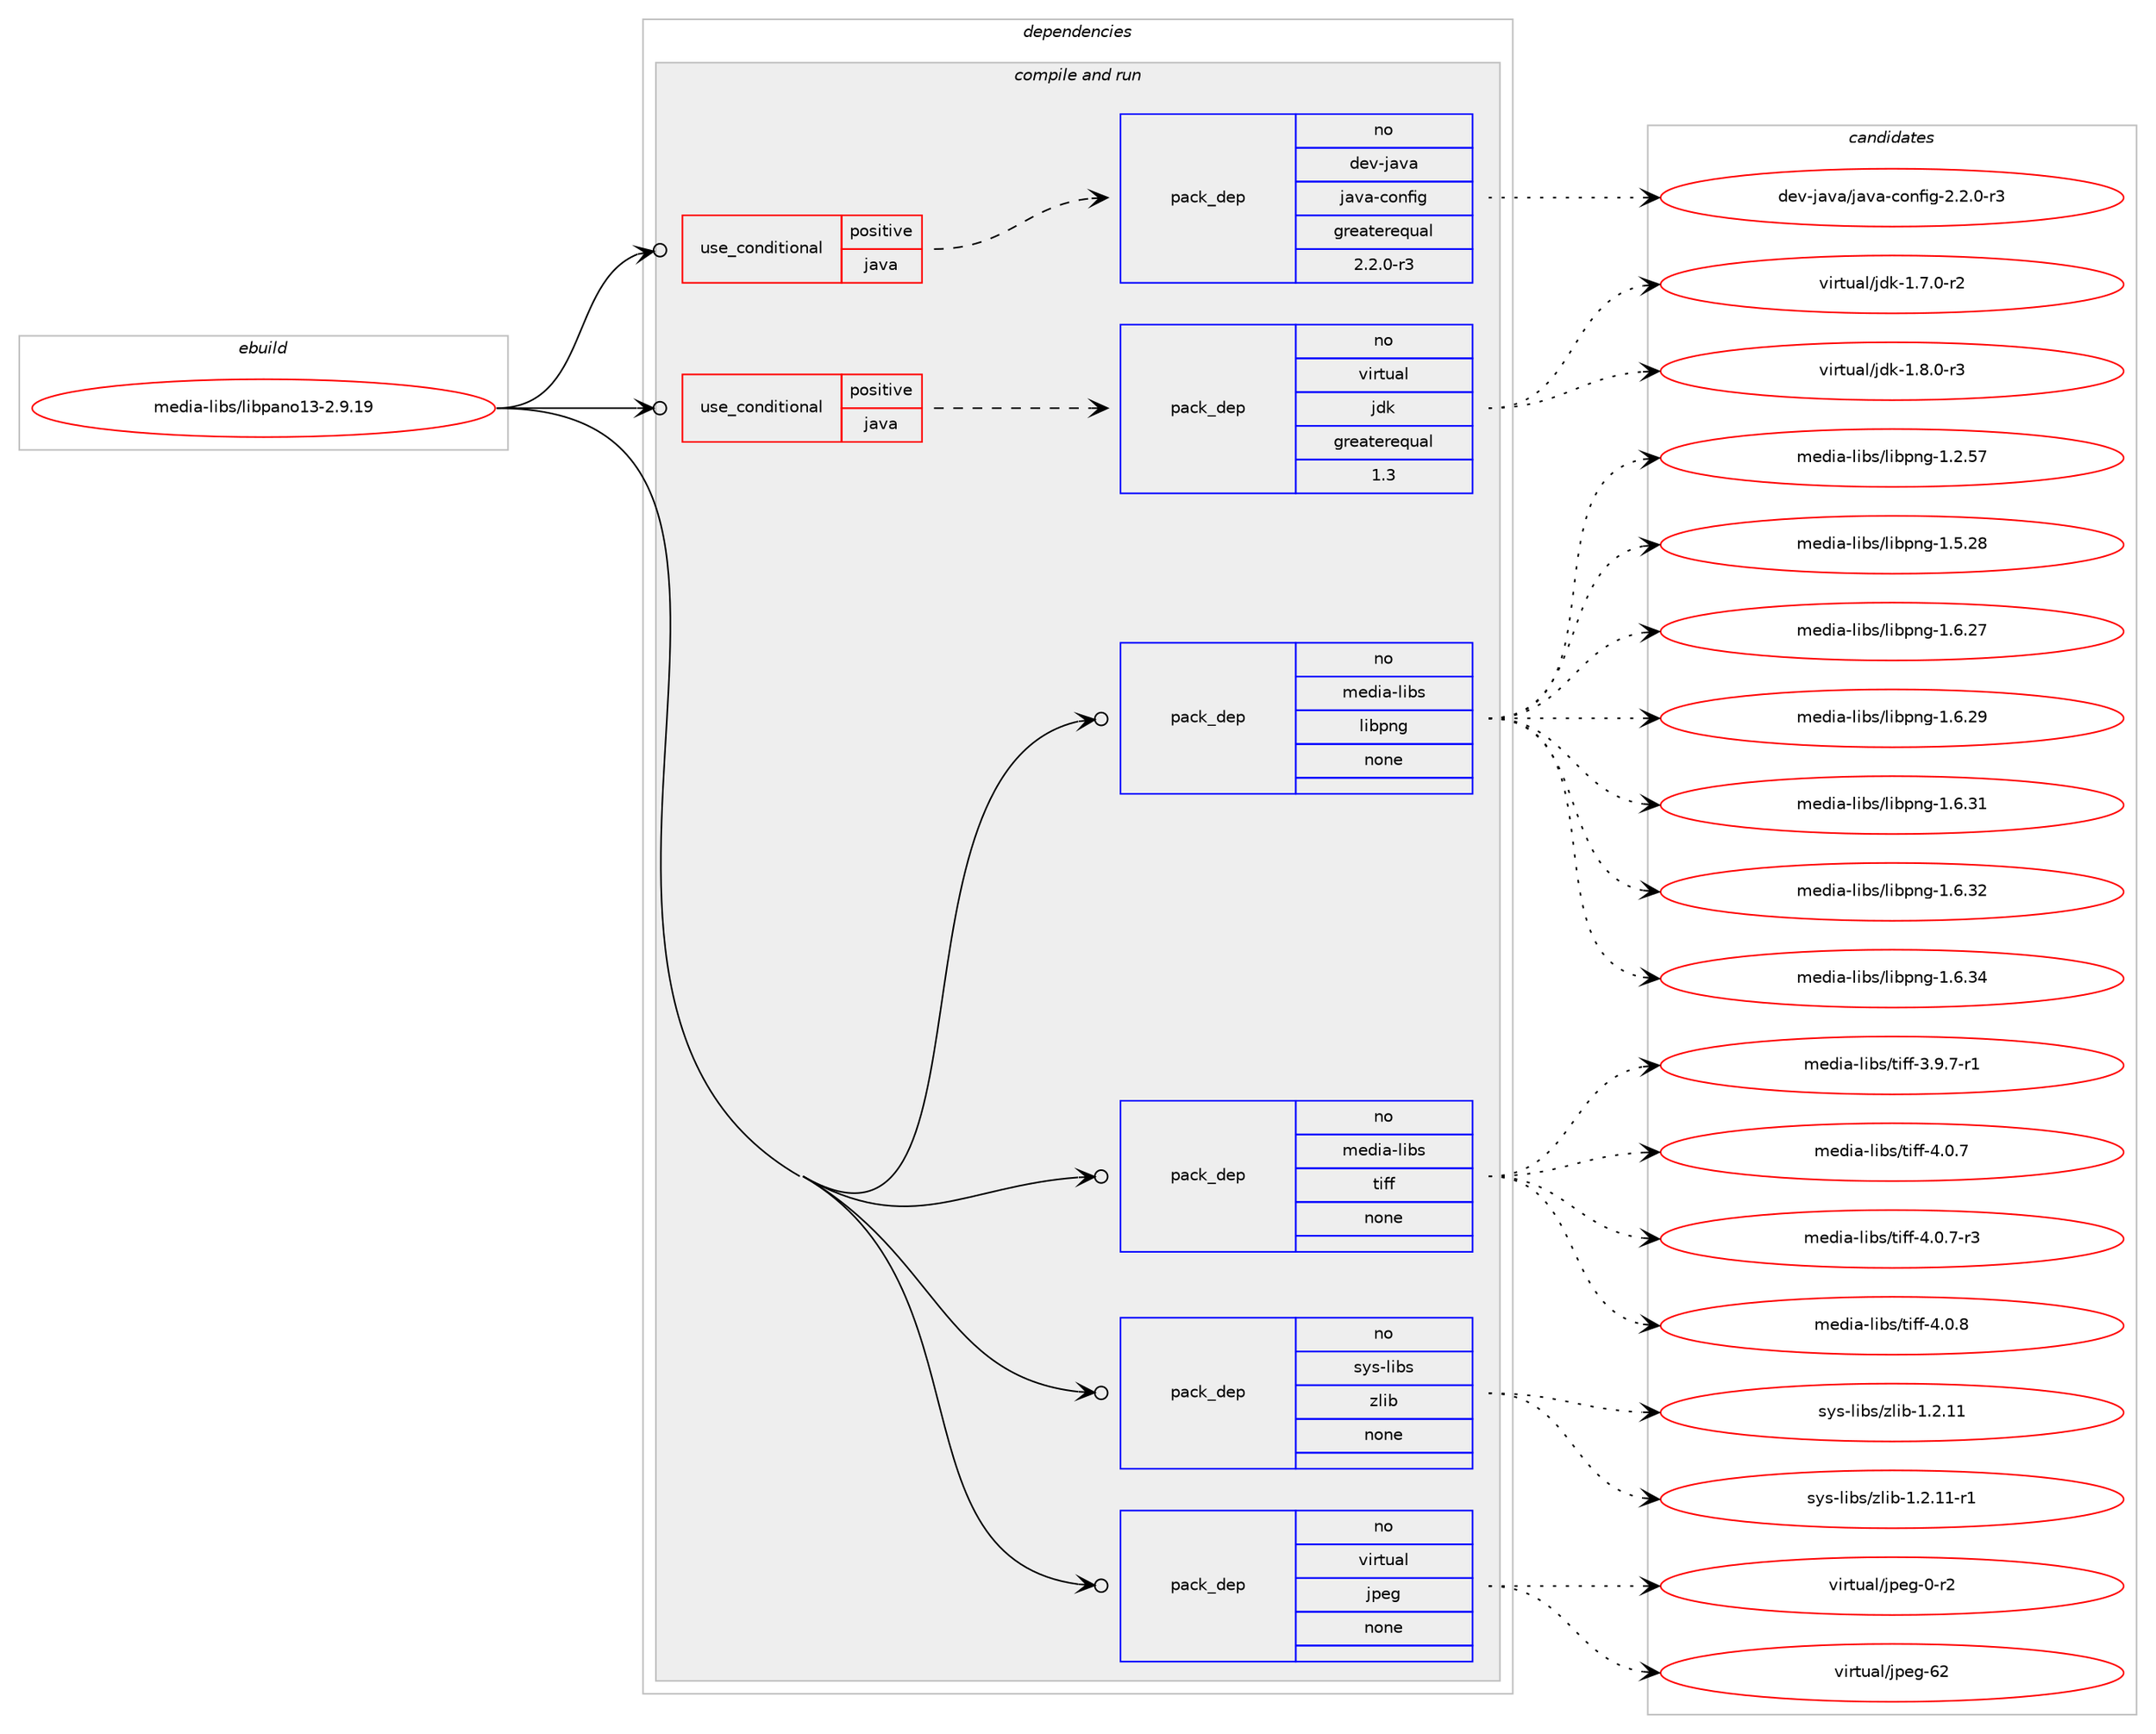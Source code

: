 digraph prolog {

# *************
# Graph options
# *************

newrank=true;
concentrate=true;
compound=true;
graph [rankdir=LR,fontname=Helvetica,fontsize=10,ranksep=1.5];#, ranksep=2.5, nodesep=0.2];
edge  [arrowhead=vee];
node  [fontname=Helvetica,fontsize=10];

# **********
# The ebuild
# **********

subgraph cluster_leftcol {
color=gray;
rank=same;
label=<<i>ebuild</i>>;
id [label="media-libs/libpano13-2.9.19", color=red, width=4, href="../media-libs/libpano13-2.9.19.svg"];
}

# ****************
# The dependencies
# ****************

subgraph cluster_midcol {
color=gray;
label=<<i>dependencies</i>>;
subgraph cluster_compile {
fillcolor="#eeeeee";
style=filled;
label=<<i>compile</i>>;
}
subgraph cluster_compileandrun {
fillcolor="#eeeeee";
style=filled;
label=<<i>compile and run</i>>;
subgraph cond89943 {
dependency364846 [label=<<TABLE BORDER="0" CELLBORDER="1" CELLSPACING="0" CELLPADDING="4"><TR><TD ROWSPAN="3" CELLPADDING="10">use_conditional</TD></TR><TR><TD>positive</TD></TR><TR><TD>java</TD></TR></TABLE>>, shape=none, color=red];
subgraph pack269198 {
dependency364847 [label=<<TABLE BORDER="0" CELLBORDER="1" CELLSPACING="0" CELLPADDING="4" WIDTH="220"><TR><TD ROWSPAN="6" CELLPADDING="30">pack_dep</TD></TR><TR><TD WIDTH="110">no</TD></TR><TR><TD>dev-java</TD></TR><TR><TD>java-config</TD></TR><TR><TD>greaterequal</TD></TR><TR><TD>2.2.0-r3</TD></TR></TABLE>>, shape=none, color=blue];
}
dependency364846:e -> dependency364847:w [weight=20,style="dashed",arrowhead="vee"];
}
id:e -> dependency364846:w [weight=20,style="solid",arrowhead="odotvee"];
subgraph cond89944 {
dependency364848 [label=<<TABLE BORDER="0" CELLBORDER="1" CELLSPACING="0" CELLPADDING="4"><TR><TD ROWSPAN="3" CELLPADDING="10">use_conditional</TD></TR><TR><TD>positive</TD></TR><TR><TD>java</TD></TR></TABLE>>, shape=none, color=red];
subgraph pack269199 {
dependency364849 [label=<<TABLE BORDER="0" CELLBORDER="1" CELLSPACING="0" CELLPADDING="4" WIDTH="220"><TR><TD ROWSPAN="6" CELLPADDING="30">pack_dep</TD></TR><TR><TD WIDTH="110">no</TD></TR><TR><TD>virtual</TD></TR><TR><TD>jdk</TD></TR><TR><TD>greaterequal</TD></TR><TR><TD>1.3</TD></TR></TABLE>>, shape=none, color=blue];
}
dependency364848:e -> dependency364849:w [weight=20,style="dashed",arrowhead="vee"];
}
id:e -> dependency364848:w [weight=20,style="solid",arrowhead="odotvee"];
subgraph pack269200 {
dependency364850 [label=<<TABLE BORDER="0" CELLBORDER="1" CELLSPACING="0" CELLPADDING="4" WIDTH="220"><TR><TD ROWSPAN="6" CELLPADDING="30">pack_dep</TD></TR><TR><TD WIDTH="110">no</TD></TR><TR><TD>media-libs</TD></TR><TR><TD>libpng</TD></TR><TR><TD>none</TD></TR><TR><TD></TD></TR></TABLE>>, shape=none, color=blue];
}
id:e -> dependency364850:w [weight=20,style="solid",arrowhead="odotvee"];
subgraph pack269201 {
dependency364851 [label=<<TABLE BORDER="0" CELLBORDER="1" CELLSPACING="0" CELLPADDING="4" WIDTH="220"><TR><TD ROWSPAN="6" CELLPADDING="30">pack_dep</TD></TR><TR><TD WIDTH="110">no</TD></TR><TR><TD>media-libs</TD></TR><TR><TD>tiff</TD></TR><TR><TD>none</TD></TR><TR><TD></TD></TR></TABLE>>, shape=none, color=blue];
}
id:e -> dependency364851:w [weight=20,style="solid",arrowhead="odotvee"];
subgraph pack269202 {
dependency364852 [label=<<TABLE BORDER="0" CELLBORDER="1" CELLSPACING="0" CELLPADDING="4" WIDTH="220"><TR><TD ROWSPAN="6" CELLPADDING="30">pack_dep</TD></TR><TR><TD WIDTH="110">no</TD></TR><TR><TD>sys-libs</TD></TR><TR><TD>zlib</TD></TR><TR><TD>none</TD></TR><TR><TD></TD></TR></TABLE>>, shape=none, color=blue];
}
id:e -> dependency364852:w [weight=20,style="solid",arrowhead="odotvee"];
subgraph pack269203 {
dependency364853 [label=<<TABLE BORDER="0" CELLBORDER="1" CELLSPACING="0" CELLPADDING="4" WIDTH="220"><TR><TD ROWSPAN="6" CELLPADDING="30">pack_dep</TD></TR><TR><TD WIDTH="110">no</TD></TR><TR><TD>virtual</TD></TR><TR><TD>jpeg</TD></TR><TR><TD>none</TD></TR><TR><TD></TD></TR></TABLE>>, shape=none, color=blue];
}
id:e -> dependency364853:w [weight=20,style="solid",arrowhead="odotvee"];
}
subgraph cluster_run {
fillcolor="#eeeeee";
style=filled;
label=<<i>run</i>>;
}
}

# **************
# The candidates
# **************

subgraph cluster_choices {
rank=same;
color=gray;
label=<<i>candidates</i>>;

subgraph choice269198 {
color=black;
nodesep=1;
choice10010111845106971189747106971189745991111101021051034550465046484511451 [label="dev-java/java-config-2.2.0-r3", color=red, width=4,href="../dev-java/java-config-2.2.0-r3.svg"];
dependency364847:e -> choice10010111845106971189747106971189745991111101021051034550465046484511451:w [style=dotted,weight="100"];
}
subgraph choice269199 {
color=black;
nodesep=1;
choice11810511411611797108471061001074549465546484511450 [label="virtual/jdk-1.7.0-r2", color=red, width=4,href="../virtual/jdk-1.7.0-r2.svg"];
choice11810511411611797108471061001074549465646484511451 [label="virtual/jdk-1.8.0-r3", color=red, width=4,href="../virtual/jdk-1.8.0-r3.svg"];
dependency364849:e -> choice11810511411611797108471061001074549465546484511450:w [style=dotted,weight="100"];
dependency364849:e -> choice11810511411611797108471061001074549465646484511451:w [style=dotted,weight="100"];
}
subgraph choice269200 {
color=black;
nodesep=1;
choice109101100105974510810598115471081059811211010345494650465355 [label="media-libs/libpng-1.2.57", color=red, width=4,href="../media-libs/libpng-1.2.57.svg"];
choice109101100105974510810598115471081059811211010345494653465056 [label="media-libs/libpng-1.5.28", color=red, width=4,href="../media-libs/libpng-1.5.28.svg"];
choice109101100105974510810598115471081059811211010345494654465055 [label="media-libs/libpng-1.6.27", color=red, width=4,href="../media-libs/libpng-1.6.27.svg"];
choice109101100105974510810598115471081059811211010345494654465057 [label="media-libs/libpng-1.6.29", color=red, width=4,href="../media-libs/libpng-1.6.29.svg"];
choice109101100105974510810598115471081059811211010345494654465149 [label="media-libs/libpng-1.6.31", color=red, width=4,href="../media-libs/libpng-1.6.31.svg"];
choice109101100105974510810598115471081059811211010345494654465150 [label="media-libs/libpng-1.6.32", color=red, width=4,href="../media-libs/libpng-1.6.32.svg"];
choice109101100105974510810598115471081059811211010345494654465152 [label="media-libs/libpng-1.6.34", color=red, width=4,href="../media-libs/libpng-1.6.34.svg"];
dependency364850:e -> choice109101100105974510810598115471081059811211010345494650465355:w [style=dotted,weight="100"];
dependency364850:e -> choice109101100105974510810598115471081059811211010345494653465056:w [style=dotted,weight="100"];
dependency364850:e -> choice109101100105974510810598115471081059811211010345494654465055:w [style=dotted,weight="100"];
dependency364850:e -> choice109101100105974510810598115471081059811211010345494654465057:w [style=dotted,weight="100"];
dependency364850:e -> choice109101100105974510810598115471081059811211010345494654465149:w [style=dotted,weight="100"];
dependency364850:e -> choice109101100105974510810598115471081059811211010345494654465150:w [style=dotted,weight="100"];
dependency364850:e -> choice109101100105974510810598115471081059811211010345494654465152:w [style=dotted,weight="100"];
}
subgraph choice269201 {
color=black;
nodesep=1;
choice109101100105974510810598115471161051021024551465746554511449 [label="media-libs/tiff-3.9.7-r1", color=red, width=4,href="../media-libs/tiff-3.9.7-r1.svg"];
choice10910110010597451081059811547116105102102455246484655 [label="media-libs/tiff-4.0.7", color=red, width=4,href="../media-libs/tiff-4.0.7.svg"];
choice109101100105974510810598115471161051021024552464846554511451 [label="media-libs/tiff-4.0.7-r3", color=red, width=4,href="../media-libs/tiff-4.0.7-r3.svg"];
choice10910110010597451081059811547116105102102455246484656 [label="media-libs/tiff-4.0.8", color=red, width=4,href="../media-libs/tiff-4.0.8.svg"];
dependency364851:e -> choice109101100105974510810598115471161051021024551465746554511449:w [style=dotted,weight="100"];
dependency364851:e -> choice10910110010597451081059811547116105102102455246484655:w [style=dotted,weight="100"];
dependency364851:e -> choice109101100105974510810598115471161051021024552464846554511451:w [style=dotted,weight="100"];
dependency364851:e -> choice10910110010597451081059811547116105102102455246484656:w [style=dotted,weight="100"];
}
subgraph choice269202 {
color=black;
nodesep=1;
choice1151211154510810598115471221081059845494650464949 [label="sys-libs/zlib-1.2.11", color=red, width=4,href="../sys-libs/zlib-1.2.11.svg"];
choice11512111545108105981154712210810598454946504649494511449 [label="sys-libs/zlib-1.2.11-r1", color=red, width=4,href="../sys-libs/zlib-1.2.11-r1.svg"];
dependency364852:e -> choice1151211154510810598115471221081059845494650464949:w [style=dotted,weight="100"];
dependency364852:e -> choice11512111545108105981154712210810598454946504649494511449:w [style=dotted,weight="100"];
}
subgraph choice269203 {
color=black;
nodesep=1;
choice118105114116117971084710611210110345484511450 [label="virtual/jpeg-0-r2", color=red, width=4,href="../virtual/jpeg-0-r2.svg"];
choice1181051141161179710847106112101103455450 [label="virtual/jpeg-62", color=red, width=4,href="../virtual/jpeg-62.svg"];
dependency364853:e -> choice118105114116117971084710611210110345484511450:w [style=dotted,weight="100"];
dependency364853:e -> choice1181051141161179710847106112101103455450:w [style=dotted,weight="100"];
}
}

}
